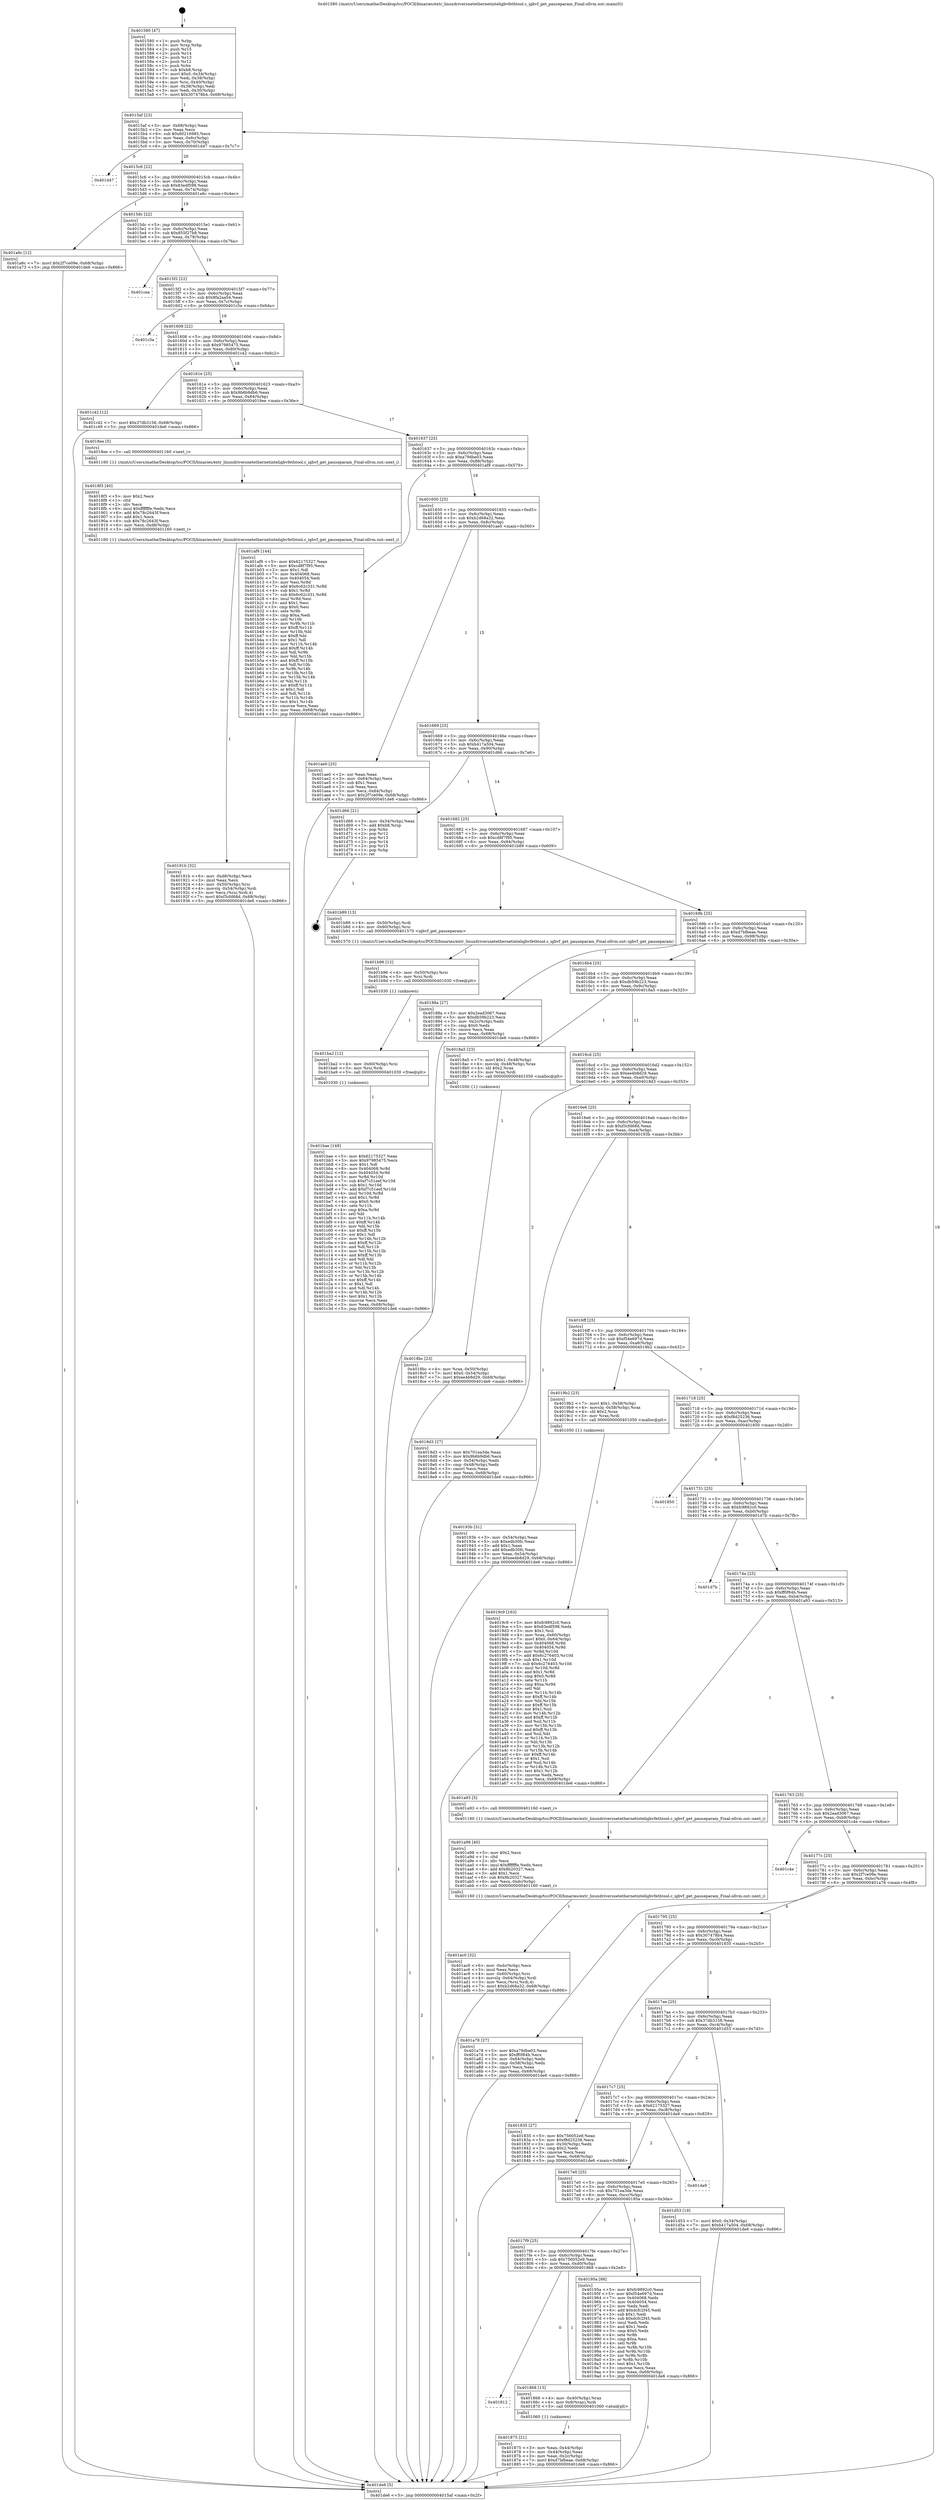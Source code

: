 digraph "0x401580" {
  label = "0x401580 (/mnt/c/Users/mathe/Desktop/tcc/POCII/binaries/extr_linuxdriversnetethernetinteligbvfethtool.c_igbvf_get_pauseparam_Final-ollvm.out::main(0))"
  labelloc = "t"
  node[shape=record]

  Entry [label="",width=0.3,height=0.3,shape=circle,fillcolor=black,style=filled]
  "0x4015af" [label="{
     0x4015af [23]\l
     | [instrs]\l
     &nbsp;&nbsp;0x4015af \<+3\>: mov -0x68(%rbp),%eax\l
     &nbsp;&nbsp;0x4015b2 \<+2\>: mov %eax,%ecx\l
     &nbsp;&nbsp;0x4015b4 \<+6\>: sub $0x80216985,%ecx\l
     &nbsp;&nbsp;0x4015ba \<+3\>: mov %eax,-0x6c(%rbp)\l
     &nbsp;&nbsp;0x4015bd \<+3\>: mov %ecx,-0x70(%rbp)\l
     &nbsp;&nbsp;0x4015c0 \<+6\>: je 0000000000401d47 \<main+0x7c7\>\l
  }"]
  "0x401d47" [label="{
     0x401d47\l
  }", style=dashed]
  "0x4015c6" [label="{
     0x4015c6 [22]\l
     | [instrs]\l
     &nbsp;&nbsp;0x4015c6 \<+5\>: jmp 00000000004015cb \<main+0x4b\>\l
     &nbsp;&nbsp;0x4015cb \<+3\>: mov -0x6c(%rbp),%eax\l
     &nbsp;&nbsp;0x4015ce \<+5\>: sub $0x83edf598,%eax\l
     &nbsp;&nbsp;0x4015d3 \<+3\>: mov %eax,-0x74(%rbp)\l
     &nbsp;&nbsp;0x4015d6 \<+6\>: je 0000000000401a6c \<main+0x4ec\>\l
  }"]
  Exit [label="",width=0.3,height=0.3,shape=circle,fillcolor=black,style=filled,peripheries=2]
  "0x401a6c" [label="{
     0x401a6c [12]\l
     | [instrs]\l
     &nbsp;&nbsp;0x401a6c \<+7\>: movl $0x2f7ce09e,-0x68(%rbp)\l
     &nbsp;&nbsp;0x401a73 \<+5\>: jmp 0000000000401de6 \<main+0x866\>\l
  }"]
  "0x4015dc" [label="{
     0x4015dc [22]\l
     | [instrs]\l
     &nbsp;&nbsp;0x4015dc \<+5\>: jmp 00000000004015e1 \<main+0x61\>\l
     &nbsp;&nbsp;0x4015e1 \<+3\>: mov -0x6c(%rbp),%eax\l
     &nbsp;&nbsp;0x4015e4 \<+5\>: sub $0x855f27b8,%eax\l
     &nbsp;&nbsp;0x4015e9 \<+3\>: mov %eax,-0x78(%rbp)\l
     &nbsp;&nbsp;0x4015ec \<+6\>: je 0000000000401cea \<main+0x76a\>\l
  }"]
  "0x401bae" [label="{
     0x401bae [148]\l
     | [instrs]\l
     &nbsp;&nbsp;0x401bae \<+5\>: mov $0x62175327,%eax\l
     &nbsp;&nbsp;0x401bb3 \<+5\>: mov $0x97985475,%ecx\l
     &nbsp;&nbsp;0x401bb8 \<+2\>: mov $0x1,%dl\l
     &nbsp;&nbsp;0x401bba \<+8\>: mov 0x404068,%r8d\l
     &nbsp;&nbsp;0x401bc2 \<+8\>: mov 0x404054,%r9d\l
     &nbsp;&nbsp;0x401bca \<+3\>: mov %r8d,%r10d\l
     &nbsp;&nbsp;0x401bcd \<+7\>: sub $0xf7c51eef,%r10d\l
     &nbsp;&nbsp;0x401bd4 \<+4\>: sub $0x1,%r10d\l
     &nbsp;&nbsp;0x401bd8 \<+7\>: add $0xf7c51eef,%r10d\l
     &nbsp;&nbsp;0x401bdf \<+4\>: imul %r10d,%r8d\l
     &nbsp;&nbsp;0x401be3 \<+4\>: and $0x1,%r8d\l
     &nbsp;&nbsp;0x401be7 \<+4\>: cmp $0x0,%r8d\l
     &nbsp;&nbsp;0x401beb \<+4\>: sete %r11b\l
     &nbsp;&nbsp;0x401bef \<+4\>: cmp $0xa,%r9d\l
     &nbsp;&nbsp;0x401bf3 \<+3\>: setl %bl\l
     &nbsp;&nbsp;0x401bf6 \<+3\>: mov %r11b,%r14b\l
     &nbsp;&nbsp;0x401bf9 \<+4\>: xor $0xff,%r14b\l
     &nbsp;&nbsp;0x401bfd \<+3\>: mov %bl,%r15b\l
     &nbsp;&nbsp;0x401c00 \<+4\>: xor $0xff,%r15b\l
     &nbsp;&nbsp;0x401c04 \<+3\>: xor $0x1,%dl\l
     &nbsp;&nbsp;0x401c07 \<+3\>: mov %r14b,%r12b\l
     &nbsp;&nbsp;0x401c0a \<+4\>: and $0xff,%r12b\l
     &nbsp;&nbsp;0x401c0e \<+3\>: and %dl,%r11b\l
     &nbsp;&nbsp;0x401c11 \<+3\>: mov %r15b,%r13b\l
     &nbsp;&nbsp;0x401c14 \<+4\>: and $0xff,%r13b\l
     &nbsp;&nbsp;0x401c18 \<+2\>: and %dl,%bl\l
     &nbsp;&nbsp;0x401c1a \<+3\>: or %r11b,%r12b\l
     &nbsp;&nbsp;0x401c1d \<+3\>: or %bl,%r13b\l
     &nbsp;&nbsp;0x401c20 \<+3\>: xor %r13b,%r12b\l
     &nbsp;&nbsp;0x401c23 \<+3\>: or %r15b,%r14b\l
     &nbsp;&nbsp;0x401c26 \<+4\>: xor $0xff,%r14b\l
     &nbsp;&nbsp;0x401c2a \<+3\>: or $0x1,%dl\l
     &nbsp;&nbsp;0x401c2d \<+3\>: and %dl,%r14b\l
     &nbsp;&nbsp;0x401c30 \<+3\>: or %r14b,%r12b\l
     &nbsp;&nbsp;0x401c33 \<+4\>: test $0x1,%r12b\l
     &nbsp;&nbsp;0x401c37 \<+3\>: cmovne %ecx,%eax\l
     &nbsp;&nbsp;0x401c3a \<+3\>: mov %eax,-0x68(%rbp)\l
     &nbsp;&nbsp;0x401c3d \<+5\>: jmp 0000000000401de6 \<main+0x866\>\l
  }"]
  "0x401cea" [label="{
     0x401cea\l
  }", style=dashed]
  "0x4015f2" [label="{
     0x4015f2 [22]\l
     | [instrs]\l
     &nbsp;&nbsp;0x4015f2 \<+5\>: jmp 00000000004015f7 \<main+0x77\>\l
     &nbsp;&nbsp;0x4015f7 \<+3\>: mov -0x6c(%rbp),%eax\l
     &nbsp;&nbsp;0x4015fa \<+5\>: sub $0x8fa2aa54,%eax\l
     &nbsp;&nbsp;0x4015ff \<+3\>: mov %eax,-0x7c(%rbp)\l
     &nbsp;&nbsp;0x401602 \<+6\>: je 0000000000401c5a \<main+0x6da\>\l
  }"]
  "0x401ba2" [label="{
     0x401ba2 [12]\l
     | [instrs]\l
     &nbsp;&nbsp;0x401ba2 \<+4\>: mov -0x60(%rbp),%rsi\l
     &nbsp;&nbsp;0x401ba6 \<+3\>: mov %rsi,%rdi\l
     &nbsp;&nbsp;0x401ba9 \<+5\>: call 0000000000401030 \<free@plt\>\l
     | [calls]\l
     &nbsp;&nbsp;0x401030 \{1\} (unknown)\l
  }"]
  "0x401c5a" [label="{
     0x401c5a\l
  }", style=dashed]
  "0x401608" [label="{
     0x401608 [22]\l
     | [instrs]\l
     &nbsp;&nbsp;0x401608 \<+5\>: jmp 000000000040160d \<main+0x8d\>\l
     &nbsp;&nbsp;0x40160d \<+3\>: mov -0x6c(%rbp),%eax\l
     &nbsp;&nbsp;0x401610 \<+5\>: sub $0x97985475,%eax\l
     &nbsp;&nbsp;0x401615 \<+3\>: mov %eax,-0x80(%rbp)\l
     &nbsp;&nbsp;0x401618 \<+6\>: je 0000000000401c42 \<main+0x6c2\>\l
  }"]
  "0x401b96" [label="{
     0x401b96 [12]\l
     | [instrs]\l
     &nbsp;&nbsp;0x401b96 \<+4\>: mov -0x50(%rbp),%rsi\l
     &nbsp;&nbsp;0x401b9a \<+3\>: mov %rsi,%rdi\l
     &nbsp;&nbsp;0x401b9d \<+5\>: call 0000000000401030 \<free@plt\>\l
     | [calls]\l
     &nbsp;&nbsp;0x401030 \{1\} (unknown)\l
  }"]
  "0x401c42" [label="{
     0x401c42 [12]\l
     | [instrs]\l
     &nbsp;&nbsp;0x401c42 \<+7\>: movl $0x37db3158,-0x68(%rbp)\l
     &nbsp;&nbsp;0x401c49 \<+5\>: jmp 0000000000401de6 \<main+0x866\>\l
  }"]
  "0x40161e" [label="{
     0x40161e [25]\l
     | [instrs]\l
     &nbsp;&nbsp;0x40161e \<+5\>: jmp 0000000000401623 \<main+0xa3\>\l
     &nbsp;&nbsp;0x401623 \<+3\>: mov -0x6c(%rbp),%eax\l
     &nbsp;&nbsp;0x401626 \<+5\>: sub $0x9b6b9db6,%eax\l
     &nbsp;&nbsp;0x40162b \<+6\>: mov %eax,-0x84(%rbp)\l
     &nbsp;&nbsp;0x401631 \<+6\>: je 00000000004018ee \<main+0x36e\>\l
  }"]
  "0x401ac0" [label="{
     0x401ac0 [32]\l
     | [instrs]\l
     &nbsp;&nbsp;0x401ac0 \<+6\>: mov -0xdc(%rbp),%ecx\l
     &nbsp;&nbsp;0x401ac6 \<+3\>: imul %eax,%ecx\l
     &nbsp;&nbsp;0x401ac9 \<+4\>: mov -0x60(%rbp),%rsi\l
     &nbsp;&nbsp;0x401acd \<+4\>: movslq -0x64(%rbp),%rdi\l
     &nbsp;&nbsp;0x401ad1 \<+3\>: mov %ecx,(%rsi,%rdi,4)\l
     &nbsp;&nbsp;0x401ad4 \<+7\>: movl $0xb2d68a32,-0x68(%rbp)\l
     &nbsp;&nbsp;0x401adb \<+5\>: jmp 0000000000401de6 \<main+0x866\>\l
  }"]
  "0x4018ee" [label="{
     0x4018ee [5]\l
     | [instrs]\l
     &nbsp;&nbsp;0x4018ee \<+5\>: call 0000000000401160 \<next_i\>\l
     | [calls]\l
     &nbsp;&nbsp;0x401160 \{1\} (/mnt/c/Users/mathe/Desktop/tcc/POCII/binaries/extr_linuxdriversnetethernetinteligbvfethtool.c_igbvf_get_pauseparam_Final-ollvm.out::next_i)\l
  }"]
  "0x401637" [label="{
     0x401637 [25]\l
     | [instrs]\l
     &nbsp;&nbsp;0x401637 \<+5\>: jmp 000000000040163c \<main+0xbc\>\l
     &nbsp;&nbsp;0x40163c \<+3\>: mov -0x6c(%rbp),%eax\l
     &nbsp;&nbsp;0x40163f \<+5\>: sub $0xa79dbe03,%eax\l
     &nbsp;&nbsp;0x401644 \<+6\>: mov %eax,-0x88(%rbp)\l
     &nbsp;&nbsp;0x40164a \<+6\>: je 0000000000401af9 \<main+0x579\>\l
  }"]
  "0x401a98" [label="{
     0x401a98 [40]\l
     | [instrs]\l
     &nbsp;&nbsp;0x401a98 \<+5\>: mov $0x2,%ecx\l
     &nbsp;&nbsp;0x401a9d \<+1\>: cltd\l
     &nbsp;&nbsp;0x401a9e \<+2\>: idiv %ecx\l
     &nbsp;&nbsp;0x401aa0 \<+6\>: imul $0xfffffffe,%edx,%ecx\l
     &nbsp;&nbsp;0x401aa6 \<+6\>: add $0x8b20327,%ecx\l
     &nbsp;&nbsp;0x401aac \<+3\>: add $0x1,%ecx\l
     &nbsp;&nbsp;0x401aaf \<+6\>: sub $0x8b20327,%ecx\l
     &nbsp;&nbsp;0x401ab5 \<+6\>: mov %ecx,-0xdc(%rbp)\l
     &nbsp;&nbsp;0x401abb \<+5\>: call 0000000000401160 \<next_i\>\l
     | [calls]\l
     &nbsp;&nbsp;0x401160 \{1\} (/mnt/c/Users/mathe/Desktop/tcc/POCII/binaries/extr_linuxdriversnetethernetinteligbvfethtool.c_igbvf_get_pauseparam_Final-ollvm.out::next_i)\l
  }"]
  "0x401af9" [label="{
     0x401af9 [144]\l
     | [instrs]\l
     &nbsp;&nbsp;0x401af9 \<+5\>: mov $0x62175327,%eax\l
     &nbsp;&nbsp;0x401afe \<+5\>: mov $0xcd8f7f95,%ecx\l
     &nbsp;&nbsp;0x401b03 \<+2\>: mov $0x1,%dl\l
     &nbsp;&nbsp;0x401b05 \<+7\>: mov 0x404068,%esi\l
     &nbsp;&nbsp;0x401b0c \<+7\>: mov 0x404054,%edi\l
     &nbsp;&nbsp;0x401b13 \<+3\>: mov %esi,%r8d\l
     &nbsp;&nbsp;0x401b16 \<+7\>: add $0x6c62c331,%r8d\l
     &nbsp;&nbsp;0x401b1d \<+4\>: sub $0x1,%r8d\l
     &nbsp;&nbsp;0x401b21 \<+7\>: sub $0x6c62c331,%r8d\l
     &nbsp;&nbsp;0x401b28 \<+4\>: imul %r8d,%esi\l
     &nbsp;&nbsp;0x401b2c \<+3\>: and $0x1,%esi\l
     &nbsp;&nbsp;0x401b2f \<+3\>: cmp $0x0,%esi\l
     &nbsp;&nbsp;0x401b32 \<+4\>: sete %r9b\l
     &nbsp;&nbsp;0x401b36 \<+3\>: cmp $0xa,%edi\l
     &nbsp;&nbsp;0x401b39 \<+4\>: setl %r10b\l
     &nbsp;&nbsp;0x401b3d \<+3\>: mov %r9b,%r11b\l
     &nbsp;&nbsp;0x401b40 \<+4\>: xor $0xff,%r11b\l
     &nbsp;&nbsp;0x401b44 \<+3\>: mov %r10b,%bl\l
     &nbsp;&nbsp;0x401b47 \<+3\>: xor $0xff,%bl\l
     &nbsp;&nbsp;0x401b4a \<+3\>: xor $0x1,%dl\l
     &nbsp;&nbsp;0x401b4d \<+3\>: mov %r11b,%r14b\l
     &nbsp;&nbsp;0x401b50 \<+4\>: and $0xff,%r14b\l
     &nbsp;&nbsp;0x401b54 \<+3\>: and %dl,%r9b\l
     &nbsp;&nbsp;0x401b57 \<+3\>: mov %bl,%r15b\l
     &nbsp;&nbsp;0x401b5a \<+4\>: and $0xff,%r15b\l
     &nbsp;&nbsp;0x401b5e \<+3\>: and %dl,%r10b\l
     &nbsp;&nbsp;0x401b61 \<+3\>: or %r9b,%r14b\l
     &nbsp;&nbsp;0x401b64 \<+3\>: or %r10b,%r15b\l
     &nbsp;&nbsp;0x401b67 \<+3\>: xor %r15b,%r14b\l
     &nbsp;&nbsp;0x401b6a \<+3\>: or %bl,%r11b\l
     &nbsp;&nbsp;0x401b6d \<+4\>: xor $0xff,%r11b\l
     &nbsp;&nbsp;0x401b71 \<+3\>: or $0x1,%dl\l
     &nbsp;&nbsp;0x401b74 \<+3\>: and %dl,%r11b\l
     &nbsp;&nbsp;0x401b77 \<+3\>: or %r11b,%r14b\l
     &nbsp;&nbsp;0x401b7a \<+4\>: test $0x1,%r14b\l
     &nbsp;&nbsp;0x401b7e \<+3\>: cmovne %ecx,%eax\l
     &nbsp;&nbsp;0x401b81 \<+3\>: mov %eax,-0x68(%rbp)\l
     &nbsp;&nbsp;0x401b84 \<+5\>: jmp 0000000000401de6 \<main+0x866\>\l
  }"]
  "0x401650" [label="{
     0x401650 [25]\l
     | [instrs]\l
     &nbsp;&nbsp;0x401650 \<+5\>: jmp 0000000000401655 \<main+0xd5\>\l
     &nbsp;&nbsp;0x401655 \<+3\>: mov -0x6c(%rbp),%eax\l
     &nbsp;&nbsp;0x401658 \<+5\>: sub $0xb2d68a32,%eax\l
     &nbsp;&nbsp;0x40165d \<+6\>: mov %eax,-0x8c(%rbp)\l
     &nbsp;&nbsp;0x401663 \<+6\>: je 0000000000401ae0 \<main+0x560\>\l
  }"]
  "0x4019c9" [label="{
     0x4019c9 [163]\l
     | [instrs]\l
     &nbsp;&nbsp;0x4019c9 \<+5\>: mov $0xfc9892c0,%ecx\l
     &nbsp;&nbsp;0x4019ce \<+5\>: mov $0x83edf598,%edx\l
     &nbsp;&nbsp;0x4019d3 \<+3\>: mov $0x1,%sil\l
     &nbsp;&nbsp;0x4019d6 \<+4\>: mov %rax,-0x60(%rbp)\l
     &nbsp;&nbsp;0x4019da \<+7\>: movl $0x0,-0x64(%rbp)\l
     &nbsp;&nbsp;0x4019e1 \<+8\>: mov 0x404068,%r8d\l
     &nbsp;&nbsp;0x4019e9 \<+8\>: mov 0x404054,%r9d\l
     &nbsp;&nbsp;0x4019f1 \<+3\>: mov %r8d,%r10d\l
     &nbsp;&nbsp;0x4019f4 \<+7\>: add $0x6c276403,%r10d\l
     &nbsp;&nbsp;0x4019fb \<+4\>: sub $0x1,%r10d\l
     &nbsp;&nbsp;0x4019ff \<+7\>: sub $0x6c276403,%r10d\l
     &nbsp;&nbsp;0x401a06 \<+4\>: imul %r10d,%r8d\l
     &nbsp;&nbsp;0x401a0a \<+4\>: and $0x1,%r8d\l
     &nbsp;&nbsp;0x401a0e \<+4\>: cmp $0x0,%r8d\l
     &nbsp;&nbsp;0x401a12 \<+4\>: sete %r11b\l
     &nbsp;&nbsp;0x401a16 \<+4\>: cmp $0xa,%r9d\l
     &nbsp;&nbsp;0x401a1a \<+3\>: setl %bl\l
     &nbsp;&nbsp;0x401a1d \<+3\>: mov %r11b,%r14b\l
     &nbsp;&nbsp;0x401a20 \<+4\>: xor $0xff,%r14b\l
     &nbsp;&nbsp;0x401a24 \<+3\>: mov %bl,%r15b\l
     &nbsp;&nbsp;0x401a27 \<+4\>: xor $0xff,%r15b\l
     &nbsp;&nbsp;0x401a2b \<+4\>: xor $0x1,%sil\l
     &nbsp;&nbsp;0x401a2f \<+3\>: mov %r14b,%r12b\l
     &nbsp;&nbsp;0x401a32 \<+4\>: and $0xff,%r12b\l
     &nbsp;&nbsp;0x401a36 \<+3\>: and %sil,%r11b\l
     &nbsp;&nbsp;0x401a39 \<+3\>: mov %r15b,%r13b\l
     &nbsp;&nbsp;0x401a3c \<+4\>: and $0xff,%r13b\l
     &nbsp;&nbsp;0x401a40 \<+3\>: and %sil,%bl\l
     &nbsp;&nbsp;0x401a43 \<+3\>: or %r11b,%r12b\l
     &nbsp;&nbsp;0x401a46 \<+3\>: or %bl,%r13b\l
     &nbsp;&nbsp;0x401a49 \<+3\>: xor %r13b,%r12b\l
     &nbsp;&nbsp;0x401a4c \<+3\>: or %r15b,%r14b\l
     &nbsp;&nbsp;0x401a4f \<+4\>: xor $0xff,%r14b\l
     &nbsp;&nbsp;0x401a53 \<+4\>: or $0x1,%sil\l
     &nbsp;&nbsp;0x401a57 \<+3\>: and %sil,%r14b\l
     &nbsp;&nbsp;0x401a5a \<+3\>: or %r14b,%r12b\l
     &nbsp;&nbsp;0x401a5d \<+4\>: test $0x1,%r12b\l
     &nbsp;&nbsp;0x401a61 \<+3\>: cmovne %edx,%ecx\l
     &nbsp;&nbsp;0x401a64 \<+3\>: mov %ecx,-0x68(%rbp)\l
     &nbsp;&nbsp;0x401a67 \<+5\>: jmp 0000000000401de6 \<main+0x866\>\l
  }"]
  "0x401ae0" [label="{
     0x401ae0 [25]\l
     | [instrs]\l
     &nbsp;&nbsp;0x401ae0 \<+2\>: xor %eax,%eax\l
     &nbsp;&nbsp;0x401ae2 \<+3\>: mov -0x64(%rbp),%ecx\l
     &nbsp;&nbsp;0x401ae5 \<+3\>: sub $0x1,%eax\l
     &nbsp;&nbsp;0x401ae8 \<+2\>: sub %eax,%ecx\l
     &nbsp;&nbsp;0x401aea \<+3\>: mov %ecx,-0x64(%rbp)\l
     &nbsp;&nbsp;0x401aed \<+7\>: movl $0x2f7ce09e,-0x68(%rbp)\l
     &nbsp;&nbsp;0x401af4 \<+5\>: jmp 0000000000401de6 \<main+0x866\>\l
  }"]
  "0x401669" [label="{
     0x401669 [25]\l
     | [instrs]\l
     &nbsp;&nbsp;0x401669 \<+5\>: jmp 000000000040166e \<main+0xee\>\l
     &nbsp;&nbsp;0x40166e \<+3\>: mov -0x6c(%rbp),%eax\l
     &nbsp;&nbsp;0x401671 \<+5\>: sub $0xb417a504,%eax\l
     &nbsp;&nbsp;0x401676 \<+6\>: mov %eax,-0x90(%rbp)\l
     &nbsp;&nbsp;0x40167c \<+6\>: je 0000000000401d66 \<main+0x7e6\>\l
  }"]
  "0x40191b" [label="{
     0x40191b [32]\l
     | [instrs]\l
     &nbsp;&nbsp;0x40191b \<+6\>: mov -0xd8(%rbp),%ecx\l
     &nbsp;&nbsp;0x401921 \<+3\>: imul %eax,%ecx\l
     &nbsp;&nbsp;0x401924 \<+4\>: mov -0x50(%rbp),%rsi\l
     &nbsp;&nbsp;0x401928 \<+4\>: movslq -0x54(%rbp),%rdi\l
     &nbsp;&nbsp;0x40192c \<+3\>: mov %ecx,(%rsi,%rdi,4)\l
     &nbsp;&nbsp;0x40192f \<+7\>: movl $0xf3cfd68d,-0x68(%rbp)\l
     &nbsp;&nbsp;0x401936 \<+5\>: jmp 0000000000401de6 \<main+0x866\>\l
  }"]
  "0x401d66" [label="{
     0x401d66 [21]\l
     | [instrs]\l
     &nbsp;&nbsp;0x401d66 \<+3\>: mov -0x34(%rbp),%eax\l
     &nbsp;&nbsp;0x401d69 \<+7\>: add $0xb8,%rsp\l
     &nbsp;&nbsp;0x401d70 \<+1\>: pop %rbx\l
     &nbsp;&nbsp;0x401d71 \<+2\>: pop %r12\l
     &nbsp;&nbsp;0x401d73 \<+2\>: pop %r13\l
     &nbsp;&nbsp;0x401d75 \<+2\>: pop %r14\l
     &nbsp;&nbsp;0x401d77 \<+2\>: pop %r15\l
     &nbsp;&nbsp;0x401d79 \<+1\>: pop %rbp\l
     &nbsp;&nbsp;0x401d7a \<+1\>: ret\l
  }"]
  "0x401682" [label="{
     0x401682 [25]\l
     | [instrs]\l
     &nbsp;&nbsp;0x401682 \<+5\>: jmp 0000000000401687 \<main+0x107\>\l
     &nbsp;&nbsp;0x401687 \<+3\>: mov -0x6c(%rbp),%eax\l
     &nbsp;&nbsp;0x40168a \<+5\>: sub $0xcd8f7f95,%eax\l
     &nbsp;&nbsp;0x40168f \<+6\>: mov %eax,-0x94(%rbp)\l
     &nbsp;&nbsp;0x401695 \<+6\>: je 0000000000401b89 \<main+0x609\>\l
  }"]
  "0x4018f3" [label="{
     0x4018f3 [40]\l
     | [instrs]\l
     &nbsp;&nbsp;0x4018f3 \<+5\>: mov $0x2,%ecx\l
     &nbsp;&nbsp;0x4018f8 \<+1\>: cltd\l
     &nbsp;&nbsp;0x4018f9 \<+2\>: idiv %ecx\l
     &nbsp;&nbsp;0x4018fb \<+6\>: imul $0xfffffffe,%edx,%ecx\l
     &nbsp;&nbsp;0x401901 \<+6\>: add $0x78c2643f,%ecx\l
     &nbsp;&nbsp;0x401907 \<+3\>: add $0x1,%ecx\l
     &nbsp;&nbsp;0x40190a \<+6\>: sub $0x78c2643f,%ecx\l
     &nbsp;&nbsp;0x401910 \<+6\>: mov %ecx,-0xd8(%rbp)\l
     &nbsp;&nbsp;0x401916 \<+5\>: call 0000000000401160 \<next_i\>\l
     | [calls]\l
     &nbsp;&nbsp;0x401160 \{1\} (/mnt/c/Users/mathe/Desktop/tcc/POCII/binaries/extr_linuxdriversnetethernetinteligbvfethtool.c_igbvf_get_pauseparam_Final-ollvm.out::next_i)\l
  }"]
  "0x401b89" [label="{
     0x401b89 [13]\l
     | [instrs]\l
     &nbsp;&nbsp;0x401b89 \<+4\>: mov -0x50(%rbp),%rdi\l
     &nbsp;&nbsp;0x401b8d \<+4\>: mov -0x60(%rbp),%rsi\l
     &nbsp;&nbsp;0x401b91 \<+5\>: call 0000000000401570 \<igbvf_get_pauseparam\>\l
     | [calls]\l
     &nbsp;&nbsp;0x401570 \{1\} (/mnt/c/Users/mathe/Desktop/tcc/POCII/binaries/extr_linuxdriversnetethernetinteligbvfethtool.c_igbvf_get_pauseparam_Final-ollvm.out::igbvf_get_pauseparam)\l
  }"]
  "0x40169b" [label="{
     0x40169b [25]\l
     | [instrs]\l
     &nbsp;&nbsp;0x40169b \<+5\>: jmp 00000000004016a0 \<main+0x120\>\l
     &nbsp;&nbsp;0x4016a0 \<+3\>: mov -0x6c(%rbp),%eax\l
     &nbsp;&nbsp;0x4016a3 \<+5\>: sub $0xd7bfbeae,%eax\l
     &nbsp;&nbsp;0x4016a8 \<+6\>: mov %eax,-0x98(%rbp)\l
     &nbsp;&nbsp;0x4016ae \<+6\>: je 000000000040188a \<main+0x30a\>\l
  }"]
  "0x4018bc" [label="{
     0x4018bc [23]\l
     | [instrs]\l
     &nbsp;&nbsp;0x4018bc \<+4\>: mov %rax,-0x50(%rbp)\l
     &nbsp;&nbsp;0x4018c0 \<+7\>: movl $0x0,-0x54(%rbp)\l
     &nbsp;&nbsp;0x4018c7 \<+7\>: movl $0xee4b8d29,-0x68(%rbp)\l
     &nbsp;&nbsp;0x4018ce \<+5\>: jmp 0000000000401de6 \<main+0x866\>\l
  }"]
  "0x40188a" [label="{
     0x40188a [27]\l
     | [instrs]\l
     &nbsp;&nbsp;0x40188a \<+5\>: mov $0x2ead3067,%eax\l
     &nbsp;&nbsp;0x40188f \<+5\>: mov $0xdb59b223,%ecx\l
     &nbsp;&nbsp;0x401894 \<+3\>: mov -0x2c(%rbp),%edx\l
     &nbsp;&nbsp;0x401897 \<+3\>: cmp $0x0,%edx\l
     &nbsp;&nbsp;0x40189a \<+3\>: cmove %ecx,%eax\l
     &nbsp;&nbsp;0x40189d \<+3\>: mov %eax,-0x68(%rbp)\l
     &nbsp;&nbsp;0x4018a0 \<+5\>: jmp 0000000000401de6 \<main+0x866\>\l
  }"]
  "0x4016b4" [label="{
     0x4016b4 [25]\l
     | [instrs]\l
     &nbsp;&nbsp;0x4016b4 \<+5\>: jmp 00000000004016b9 \<main+0x139\>\l
     &nbsp;&nbsp;0x4016b9 \<+3\>: mov -0x6c(%rbp),%eax\l
     &nbsp;&nbsp;0x4016bc \<+5\>: sub $0xdb59b223,%eax\l
     &nbsp;&nbsp;0x4016c1 \<+6\>: mov %eax,-0x9c(%rbp)\l
     &nbsp;&nbsp;0x4016c7 \<+6\>: je 00000000004018a5 \<main+0x325\>\l
  }"]
  "0x401875" [label="{
     0x401875 [21]\l
     | [instrs]\l
     &nbsp;&nbsp;0x401875 \<+3\>: mov %eax,-0x44(%rbp)\l
     &nbsp;&nbsp;0x401878 \<+3\>: mov -0x44(%rbp),%eax\l
     &nbsp;&nbsp;0x40187b \<+3\>: mov %eax,-0x2c(%rbp)\l
     &nbsp;&nbsp;0x40187e \<+7\>: movl $0xd7bfbeae,-0x68(%rbp)\l
     &nbsp;&nbsp;0x401885 \<+5\>: jmp 0000000000401de6 \<main+0x866\>\l
  }"]
  "0x4018a5" [label="{
     0x4018a5 [23]\l
     | [instrs]\l
     &nbsp;&nbsp;0x4018a5 \<+7\>: movl $0x1,-0x48(%rbp)\l
     &nbsp;&nbsp;0x4018ac \<+4\>: movslq -0x48(%rbp),%rax\l
     &nbsp;&nbsp;0x4018b0 \<+4\>: shl $0x2,%rax\l
     &nbsp;&nbsp;0x4018b4 \<+3\>: mov %rax,%rdi\l
     &nbsp;&nbsp;0x4018b7 \<+5\>: call 0000000000401050 \<malloc@plt\>\l
     | [calls]\l
     &nbsp;&nbsp;0x401050 \{1\} (unknown)\l
  }"]
  "0x4016cd" [label="{
     0x4016cd [25]\l
     | [instrs]\l
     &nbsp;&nbsp;0x4016cd \<+5\>: jmp 00000000004016d2 \<main+0x152\>\l
     &nbsp;&nbsp;0x4016d2 \<+3\>: mov -0x6c(%rbp),%eax\l
     &nbsp;&nbsp;0x4016d5 \<+5\>: sub $0xee4b8d29,%eax\l
     &nbsp;&nbsp;0x4016da \<+6\>: mov %eax,-0xa0(%rbp)\l
     &nbsp;&nbsp;0x4016e0 \<+6\>: je 00000000004018d3 \<main+0x353\>\l
  }"]
  "0x401812" [label="{
     0x401812\l
  }", style=dashed]
  "0x4018d3" [label="{
     0x4018d3 [27]\l
     | [instrs]\l
     &nbsp;&nbsp;0x4018d3 \<+5\>: mov $0x701ea3de,%eax\l
     &nbsp;&nbsp;0x4018d8 \<+5\>: mov $0x9b6b9db6,%ecx\l
     &nbsp;&nbsp;0x4018dd \<+3\>: mov -0x54(%rbp),%edx\l
     &nbsp;&nbsp;0x4018e0 \<+3\>: cmp -0x48(%rbp),%edx\l
     &nbsp;&nbsp;0x4018e3 \<+3\>: cmovl %ecx,%eax\l
     &nbsp;&nbsp;0x4018e6 \<+3\>: mov %eax,-0x68(%rbp)\l
     &nbsp;&nbsp;0x4018e9 \<+5\>: jmp 0000000000401de6 \<main+0x866\>\l
  }"]
  "0x4016e6" [label="{
     0x4016e6 [25]\l
     | [instrs]\l
     &nbsp;&nbsp;0x4016e6 \<+5\>: jmp 00000000004016eb \<main+0x16b\>\l
     &nbsp;&nbsp;0x4016eb \<+3\>: mov -0x6c(%rbp),%eax\l
     &nbsp;&nbsp;0x4016ee \<+5\>: sub $0xf3cfd68d,%eax\l
     &nbsp;&nbsp;0x4016f3 \<+6\>: mov %eax,-0xa4(%rbp)\l
     &nbsp;&nbsp;0x4016f9 \<+6\>: je 000000000040193b \<main+0x3bb\>\l
  }"]
  "0x401868" [label="{
     0x401868 [13]\l
     | [instrs]\l
     &nbsp;&nbsp;0x401868 \<+4\>: mov -0x40(%rbp),%rax\l
     &nbsp;&nbsp;0x40186c \<+4\>: mov 0x8(%rax),%rdi\l
     &nbsp;&nbsp;0x401870 \<+5\>: call 0000000000401060 \<atoi@plt\>\l
     | [calls]\l
     &nbsp;&nbsp;0x401060 \{1\} (unknown)\l
  }"]
  "0x40193b" [label="{
     0x40193b [31]\l
     | [instrs]\l
     &nbsp;&nbsp;0x40193b \<+3\>: mov -0x54(%rbp),%eax\l
     &nbsp;&nbsp;0x40193e \<+5\>: sub $0xedb30fc,%eax\l
     &nbsp;&nbsp;0x401943 \<+3\>: add $0x1,%eax\l
     &nbsp;&nbsp;0x401946 \<+5\>: add $0xedb30fc,%eax\l
     &nbsp;&nbsp;0x40194b \<+3\>: mov %eax,-0x54(%rbp)\l
     &nbsp;&nbsp;0x40194e \<+7\>: movl $0xee4b8d29,-0x68(%rbp)\l
     &nbsp;&nbsp;0x401955 \<+5\>: jmp 0000000000401de6 \<main+0x866\>\l
  }"]
  "0x4016ff" [label="{
     0x4016ff [25]\l
     | [instrs]\l
     &nbsp;&nbsp;0x4016ff \<+5\>: jmp 0000000000401704 \<main+0x184\>\l
     &nbsp;&nbsp;0x401704 \<+3\>: mov -0x6c(%rbp),%eax\l
     &nbsp;&nbsp;0x401707 \<+5\>: sub $0xf54e697d,%eax\l
     &nbsp;&nbsp;0x40170c \<+6\>: mov %eax,-0xa8(%rbp)\l
     &nbsp;&nbsp;0x401712 \<+6\>: je 00000000004019b2 \<main+0x432\>\l
  }"]
  "0x4017f9" [label="{
     0x4017f9 [25]\l
     | [instrs]\l
     &nbsp;&nbsp;0x4017f9 \<+5\>: jmp 00000000004017fe \<main+0x27e\>\l
     &nbsp;&nbsp;0x4017fe \<+3\>: mov -0x6c(%rbp),%eax\l
     &nbsp;&nbsp;0x401801 \<+5\>: sub $0x756052e9,%eax\l
     &nbsp;&nbsp;0x401806 \<+6\>: mov %eax,-0xd0(%rbp)\l
     &nbsp;&nbsp;0x40180c \<+6\>: je 0000000000401868 \<main+0x2e8\>\l
  }"]
  "0x4019b2" [label="{
     0x4019b2 [23]\l
     | [instrs]\l
     &nbsp;&nbsp;0x4019b2 \<+7\>: movl $0x1,-0x58(%rbp)\l
     &nbsp;&nbsp;0x4019b9 \<+4\>: movslq -0x58(%rbp),%rax\l
     &nbsp;&nbsp;0x4019bd \<+4\>: shl $0x2,%rax\l
     &nbsp;&nbsp;0x4019c1 \<+3\>: mov %rax,%rdi\l
     &nbsp;&nbsp;0x4019c4 \<+5\>: call 0000000000401050 \<malloc@plt\>\l
     | [calls]\l
     &nbsp;&nbsp;0x401050 \{1\} (unknown)\l
  }"]
  "0x401718" [label="{
     0x401718 [25]\l
     | [instrs]\l
     &nbsp;&nbsp;0x401718 \<+5\>: jmp 000000000040171d \<main+0x19d\>\l
     &nbsp;&nbsp;0x40171d \<+3\>: mov -0x6c(%rbp),%eax\l
     &nbsp;&nbsp;0x401720 \<+5\>: sub $0xf8d25236,%eax\l
     &nbsp;&nbsp;0x401725 \<+6\>: mov %eax,-0xac(%rbp)\l
     &nbsp;&nbsp;0x40172b \<+6\>: je 0000000000401850 \<main+0x2d0\>\l
  }"]
  "0x40195a" [label="{
     0x40195a [88]\l
     | [instrs]\l
     &nbsp;&nbsp;0x40195a \<+5\>: mov $0xfc9892c0,%eax\l
     &nbsp;&nbsp;0x40195f \<+5\>: mov $0xf54e697d,%ecx\l
     &nbsp;&nbsp;0x401964 \<+7\>: mov 0x404068,%edx\l
     &nbsp;&nbsp;0x40196b \<+7\>: mov 0x404054,%esi\l
     &nbsp;&nbsp;0x401972 \<+2\>: mov %edx,%edi\l
     &nbsp;&nbsp;0x401974 \<+6\>: add $0xdcfc2f45,%edi\l
     &nbsp;&nbsp;0x40197a \<+3\>: sub $0x1,%edi\l
     &nbsp;&nbsp;0x40197d \<+6\>: sub $0xdcfc2f45,%edi\l
     &nbsp;&nbsp;0x401983 \<+3\>: imul %edi,%edx\l
     &nbsp;&nbsp;0x401986 \<+3\>: and $0x1,%edx\l
     &nbsp;&nbsp;0x401989 \<+3\>: cmp $0x0,%edx\l
     &nbsp;&nbsp;0x40198c \<+4\>: sete %r8b\l
     &nbsp;&nbsp;0x401990 \<+3\>: cmp $0xa,%esi\l
     &nbsp;&nbsp;0x401993 \<+4\>: setl %r9b\l
     &nbsp;&nbsp;0x401997 \<+3\>: mov %r8b,%r10b\l
     &nbsp;&nbsp;0x40199a \<+3\>: and %r9b,%r10b\l
     &nbsp;&nbsp;0x40199d \<+3\>: xor %r9b,%r8b\l
     &nbsp;&nbsp;0x4019a0 \<+3\>: or %r8b,%r10b\l
     &nbsp;&nbsp;0x4019a3 \<+4\>: test $0x1,%r10b\l
     &nbsp;&nbsp;0x4019a7 \<+3\>: cmovne %ecx,%eax\l
     &nbsp;&nbsp;0x4019aa \<+3\>: mov %eax,-0x68(%rbp)\l
     &nbsp;&nbsp;0x4019ad \<+5\>: jmp 0000000000401de6 \<main+0x866\>\l
  }"]
  "0x401850" [label="{
     0x401850\l
  }", style=dashed]
  "0x401731" [label="{
     0x401731 [25]\l
     | [instrs]\l
     &nbsp;&nbsp;0x401731 \<+5\>: jmp 0000000000401736 \<main+0x1b6\>\l
     &nbsp;&nbsp;0x401736 \<+3\>: mov -0x6c(%rbp),%eax\l
     &nbsp;&nbsp;0x401739 \<+5\>: sub $0xfc9892c0,%eax\l
     &nbsp;&nbsp;0x40173e \<+6\>: mov %eax,-0xb0(%rbp)\l
     &nbsp;&nbsp;0x401744 \<+6\>: je 0000000000401d7b \<main+0x7fb\>\l
  }"]
  "0x4017e0" [label="{
     0x4017e0 [25]\l
     | [instrs]\l
     &nbsp;&nbsp;0x4017e0 \<+5\>: jmp 00000000004017e5 \<main+0x265\>\l
     &nbsp;&nbsp;0x4017e5 \<+3\>: mov -0x6c(%rbp),%eax\l
     &nbsp;&nbsp;0x4017e8 \<+5\>: sub $0x701ea3de,%eax\l
     &nbsp;&nbsp;0x4017ed \<+6\>: mov %eax,-0xcc(%rbp)\l
     &nbsp;&nbsp;0x4017f3 \<+6\>: je 000000000040195a \<main+0x3da\>\l
  }"]
  "0x401d7b" [label="{
     0x401d7b\l
  }", style=dashed]
  "0x40174a" [label="{
     0x40174a [25]\l
     | [instrs]\l
     &nbsp;&nbsp;0x40174a \<+5\>: jmp 000000000040174f \<main+0x1cf\>\l
     &nbsp;&nbsp;0x40174f \<+3\>: mov -0x6c(%rbp),%eax\l
     &nbsp;&nbsp;0x401752 \<+5\>: sub $0xff0f84b,%eax\l
     &nbsp;&nbsp;0x401757 \<+6\>: mov %eax,-0xb4(%rbp)\l
     &nbsp;&nbsp;0x40175d \<+6\>: je 0000000000401a93 \<main+0x513\>\l
  }"]
  "0x401da9" [label="{
     0x401da9\l
  }", style=dashed]
  "0x401a93" [label="{
     0x401a93 [5]\l
     | [instrs]\l
     &nbsp;&nbsp;0x401a93 \<+5\>: call 0000000000401160 \<next_i\>\l
     | [calls]\l
     &nbsp;&nbsp;0x401160 \{1\} (/mnt/c/Users/mathe/Desktop/tcc/POCII/binaries/extr_linuxdriversnetethernetinteligbvfethtool.c_igbvf_get_pauseparam_Final-ollvm.out::next_i)\l
  }"]
  "0x401763" [label="{
     0x401763 [25]\l
     | [instrs]\l
     &nbsp;&nbsp;0x401763 \<+5\>: jmp 0000000000401768 \<main+0x1e8\>\l
     &nbsp;&nbsp;0x401768 \<+3\>: mov -0x6c(%rbp),%eax\l
     &nbsp;&nbsp;0x40176b \<+5\>: sub $0x2ead3067,%eax\l
     &nbsp;&nbsp;0x401770 \<+6\>: mov %eax,-0xb8(%rbp)\l
     &nbsp;&nbsp;0x401776 \<+6\>: je 0000000000401c4e \<main+0x6ce\>\l
  }"]
  "0x4017c7" [label="{
     0x4017c7 [25]\l
     | [instrs]\l
     &nbsp;&nbsp;0x4017c7 \<+5\>: jmp 00000000004017cc \<main+0x24c\>\l
     &nbsp;&nbsp;0x4017cc \<+3\>: mov -0x6c(%rbp),%eax\l
     &nbsp;&nbsp;0x4017cf \<+5\>: sub $0x62175327,%eax\l
     &nbsp;&nbsp;0x4017d4 \<+6\>: mov %eax,-0xc8(%rbp)\l
     &nbsp;&nbsp;0x4017da \<+6\>: je 0000000000401da9 \<main+0x829\>\l
  }"]
  "0x401c4e" [label="{
     0x401c4e\l
  }", style=dashed]
  "0x40177c" [label="{
     0x40177c [25]\l
     | [instrs]\l
     &nbsp;&nbsp;0x40177c \<+5\>: jmp 0000000000401781 \<main+0x201\>\l
     &nbsp;&nbsp;0x401781 \<+3\>: mov -0x6c(%rbp),%eax\l
     &nbsp;&nbsp;0x401784 \<+5\>: sub $0x2f7ce09e,%eax\l
     &nbsp;&nbsp;0x401789 \<+6\>: mov %eax,-0xbc(%rbp)\l
     &nbsp;&nbsp;0x40178f \<+6\>: je 0000000000401a78 \<main+0x4f8\>\l
  }"]
  "0x401d53" [label="{
     0x401d53 [19]\l
     | [instrs]\l
     &nbsp;&nbsp;0x401d53 \<+7\>: movl $0x0,-0x34(%rbp)\l
     &nbsp;&nbsp;0x401d5a \<+7\>: movl $0xb417a504,-0x68(%rbp)\l
     &nbsp;&nbsp;0x401d61 \<+5\>: jmp 0000000000401de6 \<main+0x866\>\l
  }"]
  "0x401a78" [label="{
     0x401a78 [27]\l
     | [instrs]\l
     &nbsp;&nbsp;0x401a78 \<+5\>: mov $0xa79dbe03,%eax\l
     &nbsp;&nbsp;0x401a7d \<+5\>: mov $0xff0f84b,%ecx\l
     &nbsp;&nbsp;0x401a82 \<+3\>: mov -0x64(%rbp),%edx\l
     &nbsp;&nbsp;0x401a85 \<+3\>: cmp -0x58(%rbp),%edx\l
     &nbsp;&nbsp;0x401a88 \<+3\>: cmovl %ecx,%eax\l
     &nbsp;&nbsp;0x401a8b \<+3\>: mov %eax,-0x68(%rbp)\l
     &nbsp;&nbsp;0x401a8e \<+5\>: jmp 0000000000401de6 \<main+0x866\>\l
  }"]
  "0x401795" [label="{
     0x401795 [25]\l
     | [instrs]\l
     &nbsp;&nbsp;0x401795 \<+5\>: jmp 000000000040179a \<main+0x21a\>\l
     &nbsp;&nbsp;0x40179a \<+3\>: mov -0x6c(%rbp),%eax\l
     &nbsp;&nbsp;0x40179d \<+5\>: sub $0x307478b4,%eax\l
     &nbsp;&nbsp;0x4017a2 \<+6\>: mov %eax,-0xc0(%rbp)\l
     &nbsp;&nbsp;0x4017a8 \<+6\>: je 0000000000401835 \<main+0x2b5\>\l
  }"]
  "0x401580" [label="{
     0x401580 [47]\l
     | [instrs]\l
     &nbsp;&nbsp;0x401580 \<+1\>: push %rbp\l
     &nbsp;&nbsp;0x401581 \<+3\>: mov %rsp,%rbp\l
     &nbsp;&nbsp;0x401584 \<+2\>: push %r15\l
     &nbsp;&nbsp;0x401586 \<+2\>: push %r14\l
     &nbsp;&nbsp;0x401588 \<+2\>: push %r13\l
     &nbsp;&nbsp;0x40158a \<+2\>: push %r12\l
     &nbsp;&nbsp;0x40158c \<+1\>: push %rbx\l
     &nbsp;&nbsp;0x40158d \<+7\>: sub $0xb8,%rsp\l
     &nbsp;&nbsp;0x401594 \<+7\>: movl $0x0,-0x34(%rbp)\l
     &nbsp;&nbsp;0x40159b \<+3\>: mov %edi,-0x38(%rbp)\l
     &nbsp;&nbsp;0x40159e \<+4\>: mov %rsi,-0x40(%rbp)\l
     &nbsp;&nbsp;0x4015a2 \<+3\>: mov -0x38(%rbp),%edi\l
     &nbsp;&nbsp;0x4015a5 \<+3\>: mov %edi,-0x30(%rbp)\l
     &nbsp;&nbsp;0x4015a8 \<+7\>: movl $0x307478b4,-0x68(%rbp)\l
  }"]
  "0x401835" [label="{
     0x401835 [27]\l
     | [instrs]\l
     &nbsp;&nbsp;0x401835 \<+5\>: mov $0x756052e9,%eax\l
     &nbsp;&nbsp;0x40183a \<+5\>: mov $0xf8d25236,%ecx\l
     &nbsp;&nbsp;0x40183f \<+3\>: mov -0x30(%rbp),%edx\l
     &nbsp;&nbsp;0x401842 \<+3\>: cmp $0x2,%edx\l
     &nbsp;&nbsp;0x401845 \<+3\>: cmovne %ecx,%eax\l
     &nbsp;&nbsp;0x401848 \<+3\>: mov %eax,-0x68(%rbp)\l
     &nbsp;&nbsp;0x40184b \<+5\>: jmp 0000000000401de6 \<main+0x866\>\l
  }"]
  "0x4017ae" [label="{
     0x4017ae [25]\l
     | [instrs]\l
     &nbsp;&nbsp;0x4017ae \<+5\>: jmp 00000000004017b3 \<main+0x233\>\l
     &nbsp;&nbsp;0x4017b3 \<+3\>: mov -0x6c(%rbp),%eax\l
     &nbsp;&nbsp;0x4017b6 \<+5\>: sub $0x37db3158,%eax\l
     &nbsp;&nbsp;0x4017bb \<+6\>: mov %eax,-0xc4(%rbp)\l
     &nbsp;&nbsp;0x4017c1 \<+6\>: je 0000000000401d53 \<main+0x7d3\>\l
  }"]
  "0x401de6" [label="{
     0x401de6 [5]\l
     | [instrs]\l
     &nbsp;&nbsp;0x401de6 \<+5\>: jmp 00000000004015af \<main+0x2f\>\l
  }"]
  Entry -> "0x401580" [label=" 1"]
  "0x4015af" -> "0x401d47" [label=" 0"]
  "0x4015af" -> "0x4015c6" [label=" 20"]
  "0x401d66" -> Exit [label=" 1"]
  "0x4015c6" -> "0x401a6c" [label=" 1"]
  "0x4015c6" -> "0x4015dc" [label=" 19"]
  "0x401d53" -> "0x401de6" [label=" 1"]
  "0x4015dc" -> "0x401cea" [label=" 0"]
  "0x4015dc" -> "0x4015f2" [label=" 19"]
  "0x401c42" -> "0x401de6" [label=" 1"]
  "0x4015f2" -> "0x401c5a" [label=" 0"]
  "0x4015f2" -> "0x401608" [label=" 19"]
  "0x401bae" -> "0x401de6" [label=" 1"]
  "0x401608" -> "0x401c42" [label=" 1"]
  "0x401608" -> "0x40161e" [label=" 18"]
  "0x401ba2" -> "0x401bae" [label=" 1"]
  "0x40161e" -> "0x4018ee" [label=" 1"]
  "0x40161e" -> "0x401637" [label=" 17"]
  "0x401b96" -> "0x401ba2" [label=" 1"]
  "0x401637" -> "0x401af9" [label=" 1"]
  "0x401637" -> "0x401650" [label=" 16"]
  "0x401b89" -> "0x401b96" [label=" 1"]
  "0x401650" -> "0x401ae0" [label=" 1"]
  "0x401650" -> "0x401669" [label=" 15"]
  "0x401af9" -> "0x401de6" [label=" 1"]
  "0x401669" -> "0x401d66" [label=" 1"]
  "0x401669" -> "0x401682" [label=" 14"]
  "0x401ae0" -> "0x401de6" [label=" 1"]
  "0x401682" -> "0x401b89" [label=" 1"]
  "0x401682" -> "0x40169b" [label=" 13"]
  "0x401ac0" -> "0x401de6" [label=" 1"]
  "0x40169b" -> "0x40188a" [label=" 1"]
  "0x40169b" -> "0x4016b4" [label=" 12"]
  "0x401a98" -> "0x401ac0" [label=" 1"]
  "0x4016b4" -> "0x4018a5" [label=" 1"]
  "0x4016b4" -> "0x4016cd" [label=" 11"]
  "0x401a93" -> "0x401a98" [label=" 1"]
  "0x4016cd" -> "0x4018d3" [label=" 2"]
  "0x4016cd" -> "0x4016e6" [label=" 9"]
  "0x401a78" -> "0x401de6" [label=" 2"]
  "0x4016e6" -> "0x40193b" [label=" 1"]
  "0x4016e6" -> "0x4016ff" [label=" 8"]
  "0x401a6c" -> "0x401de6" [label=" 1"]
  "0x4016ff" -> "0x4019b2" [label=" 1"]
  "0x4016ff" -> "0x401718" [label=" 7"]
  "0x4019b2" -> "0x4019c9" [label=" 1"]
  "0x401718" -> "0x401850" [label=" 0"]
  "0x401718" -> "0x401731" [label=" 7"]
  "0x40195a" -> "0x401de6" [label=" 1"]
  "0x401731" -> "0x401d7b" [label=" 0"]
  "0x401731" -> "0x40174a" [label=" 7"]
  "0x40191b" -> "0x401de6" [label=" 1"]
  "0x40174a" -> "0x401a93" [label=" 1"]
  "0x40174a" -> "0x401763" [label=" 6"]
  "0x4018f3" -> "0x40191b" [label=" 1"]
  "0x401763" -> "0x401c4e" [label=" 0"]
  "0x401763" -> "0x40177c" [label=" 6"]
  "0x4018d3" -> "0x401de6" [label=" 2"]
  "0x40177c" -> "0x401a78" [label=" 2"]
  "0x40177c" -> "0x401795" [label=" 4"]
  "0x4018bc" -> "0x401de6" [label=" 1"]
  "0x401795" -> "0x401835" [label=" 1"]
  "0x401795" -> "0x4017ae" [label=" 3"]
  "0x401835" -> "0x401de6" [label=" 1"]
  "0x401580" -> "0x4015af" [label=" 1"]
  "0x401de6" -> "0x4015af" [label=" 19"]
  "0x4018a5" -> "0x4018bc" [label=" 1"]
  "0x4017ae" -> "0x401d53" [label=" 1"]
  "0x4017ae" -> "0x4017c7" [label=" 2"]
  "0x4018ee" -> "0x4018f3" [label=" 1"]
  "0x4017c7" -> "0x401da9" [label=" 0"]
  "0x4017c7" -> "0x4017e0" [label=" 2"]
  "0x40193b" -> "0x401de6" [label=" 1"]
  "0x4017e0" -> "0x40195a" [label=" 1"]
  "0x4017e0" -> "0x4017f9" [label=" 1"]
  "0x4019c9" -> "0x401de6" [label=" 1"]
  "0x4017f9" -> "0x401868" [label=" 1"]
  "0x4017f9" -> "0x401812" [label=" 0"]
  "0x401868" -> "0x401875" [label=" 1"]
  "0x401875" -> "0x401de6" [label=" 1"]
  "0x40188a" -> "0x401de6" [label=" 1"]
}
